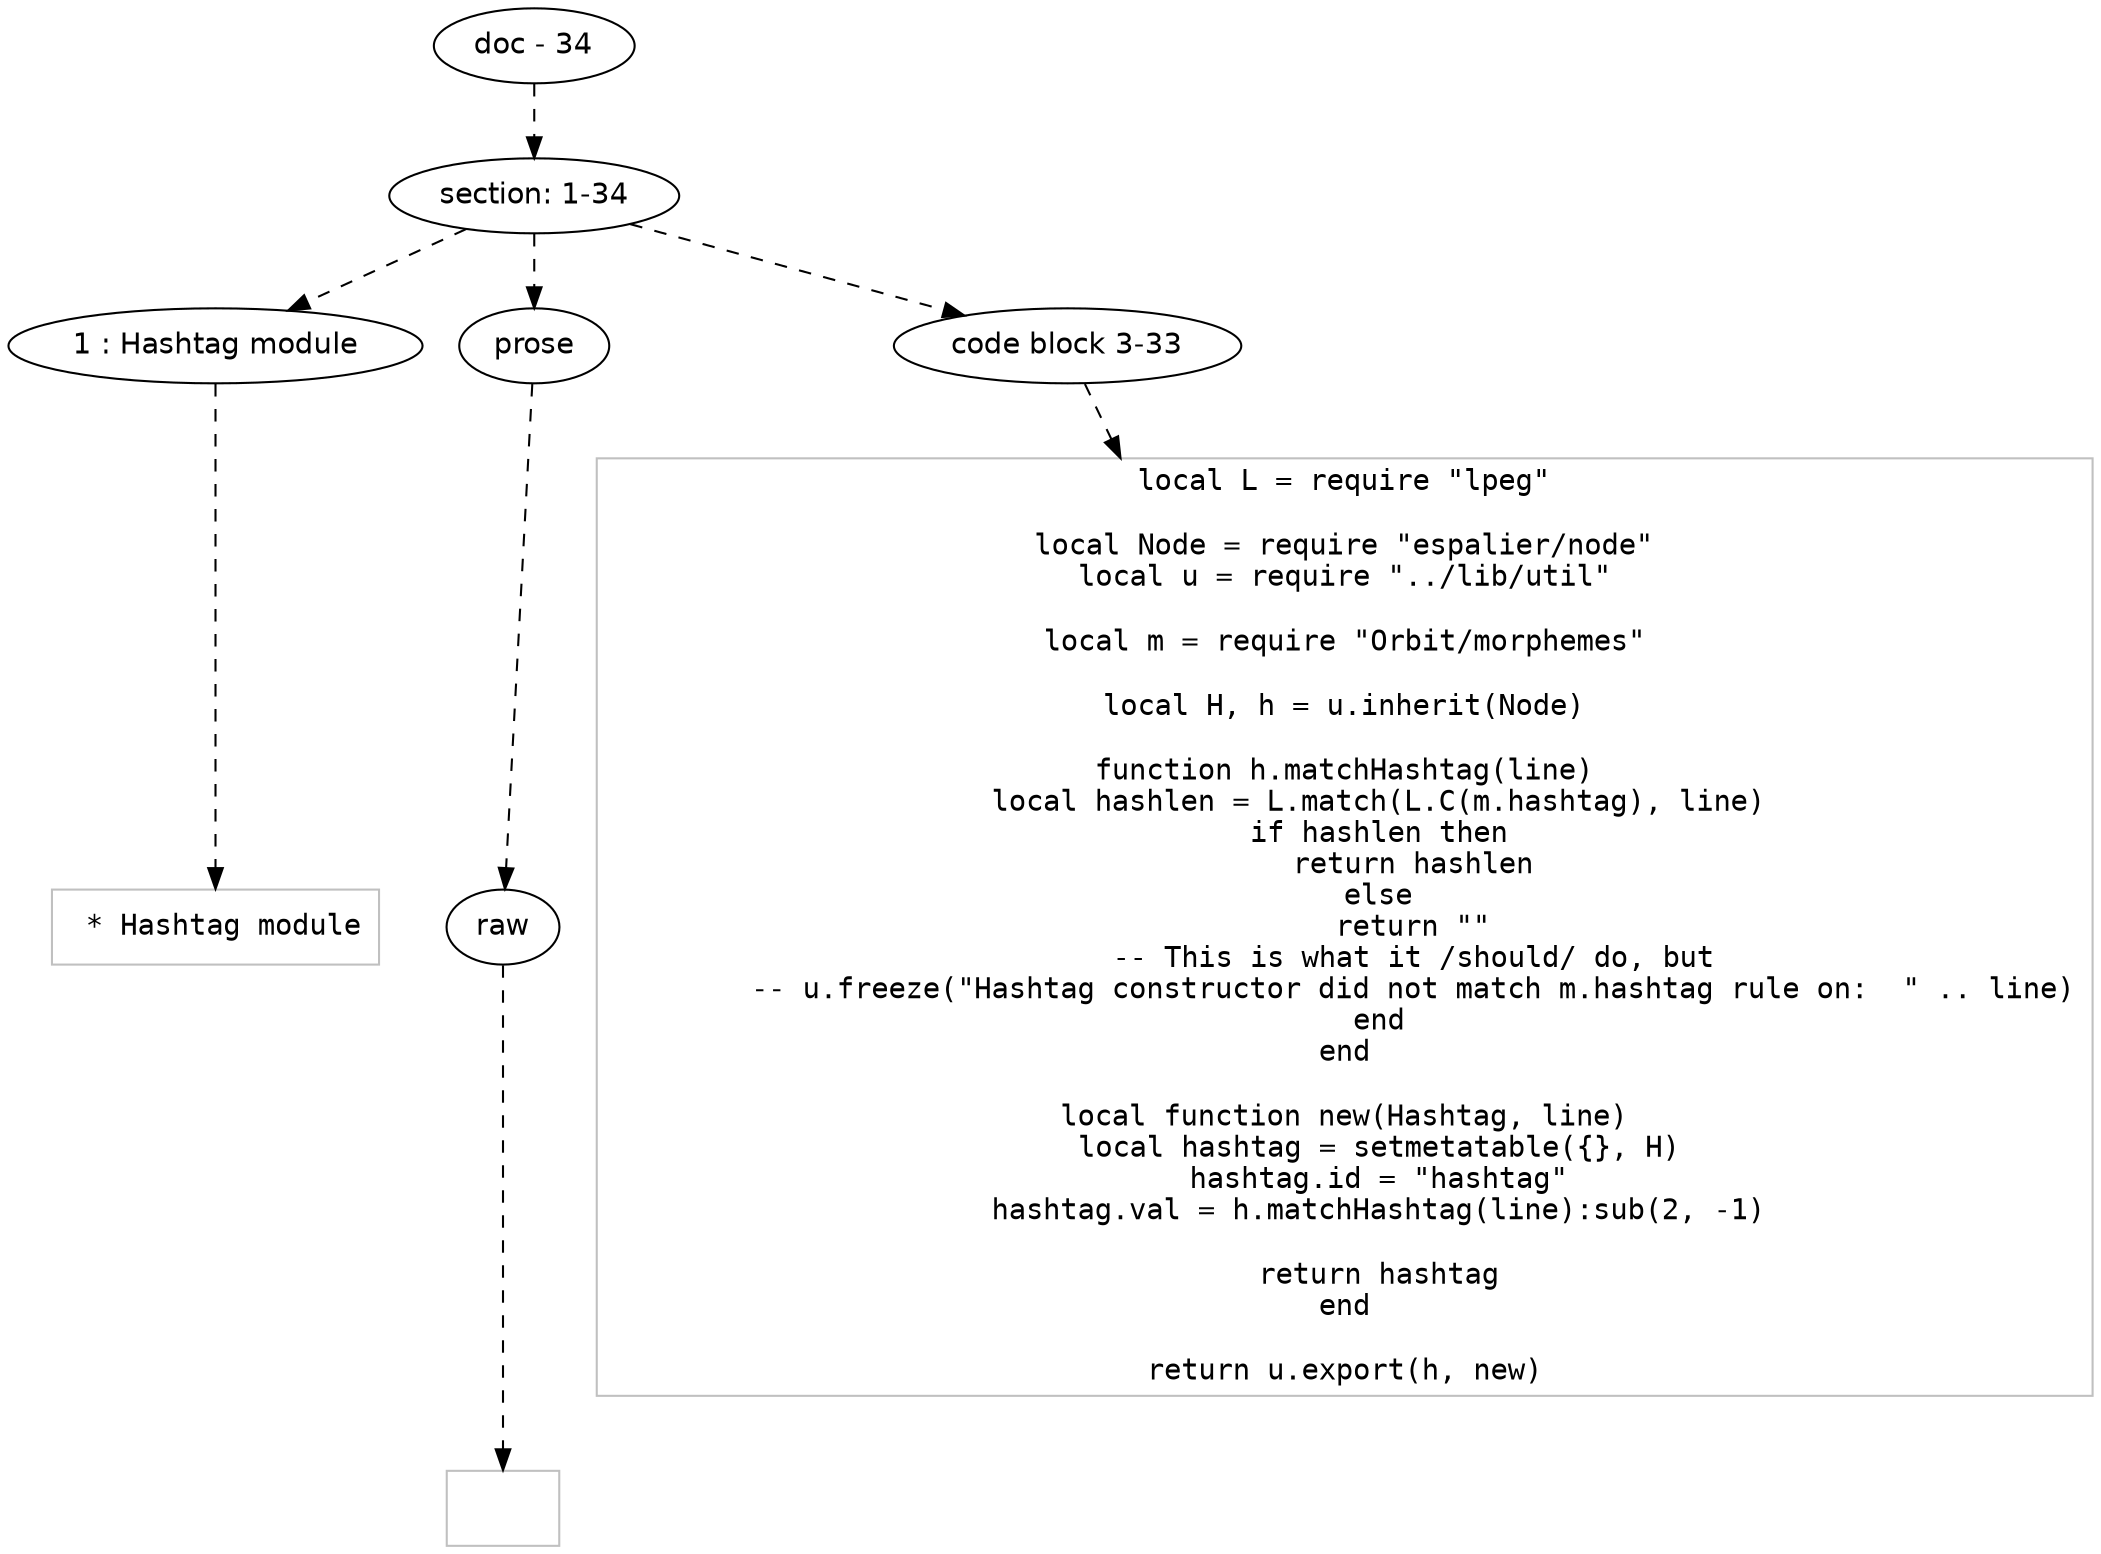 digraph lpegNode {

node [fontname=Helvetica]
edge [style=dashed]

doc_0 [label="doc - 34"]


doc_0 -> { section_1}
{rank=same; section_1}

section_1 [label="section: 1-34"]


// END RANK doc_0

section_1 -> { header_2 prose_3 codeblock_4}
{rank=same; header_2 prose_3 codeblock_4}

header_2 [label="1 : Hashtag module"]

prose_3 [label="prose"]

codeblock_4 [label="code block 3-33"]


// END RANK section_1

header_2 -> leaf_5
leaf_5  [color=Gray,shape=rectangle,fontname=Inconsolata,label=" * Hashtag module"]
// END RANK header_2

prose_3 -> { raw_6}
{rank=same; raw_6}

raw_6 [label="raw"]


// END RANK prose_3

raw_6 -> leaf_7
leaf_7  [color=Gray,shape=rectangle,fontname=Inconsolata,label="
"]
// END RANK raw_6

codeblock_4 -> leaf_8
leaf_8  [color=Gray,shape=rectangle,fontname=Inconsolata,label="local L = require \"lpeg\"

local Node = require \"espalier/node\"
local u = require \"../lib/util\"

local m = require \"Orbit/morphemes\"

local H, h = u.inherit(Node)

function h.matchHashtag(line)
    local hashlen = L.match(L.C(m.hashtag), line)
    if hashlen then
        return hashlen
    else
        return \"\"
        -- This is what it /should/ do, but
        -- u.freeze(\"Hashtag constructor did not match m.hashtag rule on:  \" .. line)
    end
end

local function new(Hashtag, line)
    local hashtag = setmetatable({}, H)
    hashtag.id = \"hashtag\"
    hashtag.val = h.matchHashtag(line):sub(2, -1)

    return hashtag
end

return u.export(h, new)"]
// END RANK codeblock_4


}

